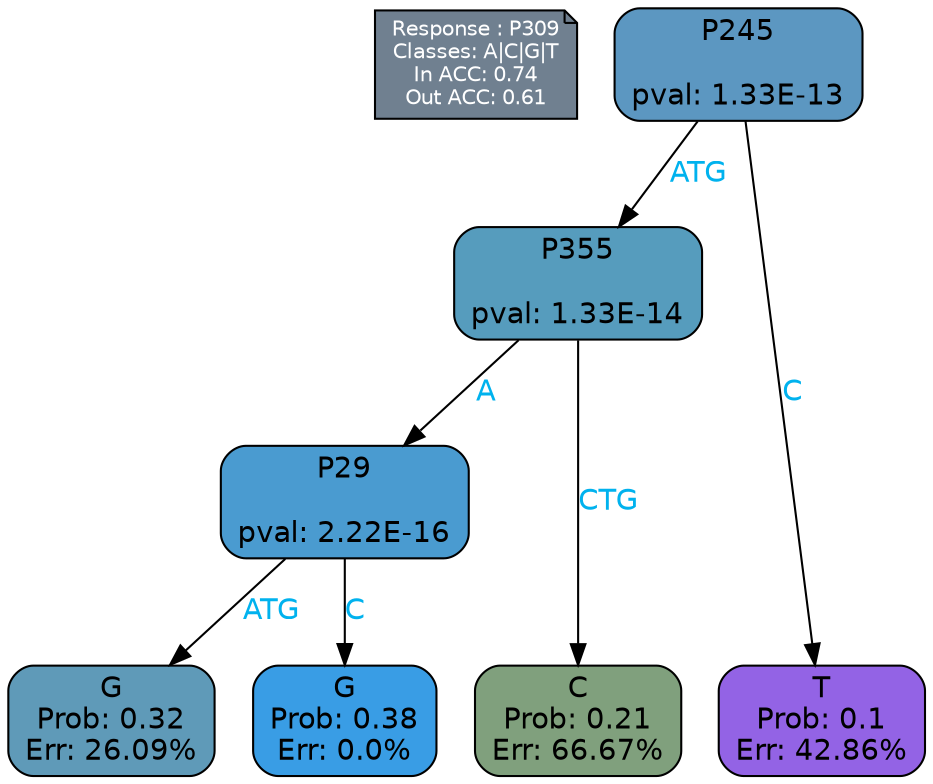 digraph Tree {
node [shape=box, style="filled, rounded", color="black", fontname=helvetica] ;
graph [ranksep=equally, splines=polylines, bgcolor=transparent, dpi=600] ;
edge [fontname=helvetica] ;
LEGEND [label="Response : P309
Classes: A|C|G|T
In ACC: 0.74
Out ACC: 0.61
",shape=note,align=left,style=filled,fillcolor="slategray",fontcolor="white",fontsize=10];1 [label="P245

pval: 1.33E-13", fillcolor="#5c97c1"] ;
2 [label="P355

pval: 1.33E-14", fillcolor="#569cbd"] ;
3 [label="P29

pval: 2.22E-16", fillcolor="#4a9bd0"] ;
4 [label="G
Prob: 0.32
Err: 26.09%", fillcolor="#5f9ab8"] ;
5 [label="G
Prob: 0.38
Err: 0.0%", fillcolor="#399de5"] ;
6 [label="C
Prob: 0.21
Err: 66.67%", fillcolor="#80a07d"] ;
7 [label="T
Prob: 0.1
Err: 42.86%", fillcolor="#9363e5"] ;
1 -> 2 [label="ATG",fontcolor=deepskyblue2] ;
1 -> 7 [label="C",fontcolor=deepskyblue2] ;
2 -> 3 [label="A",fontcolor=deepskyblue2] ;
2 -> 6 [label="CTG",fontcolor=deepskyblue2] ;
3 -> 4 [label="ATG",fontcolor=deepskyblue2] ;
3 -> 5 [label="C",fontcolor=deepskyblue2] ;
{rank = same; 4;5;6;7;}{rank = same; LEGEND;1;}}